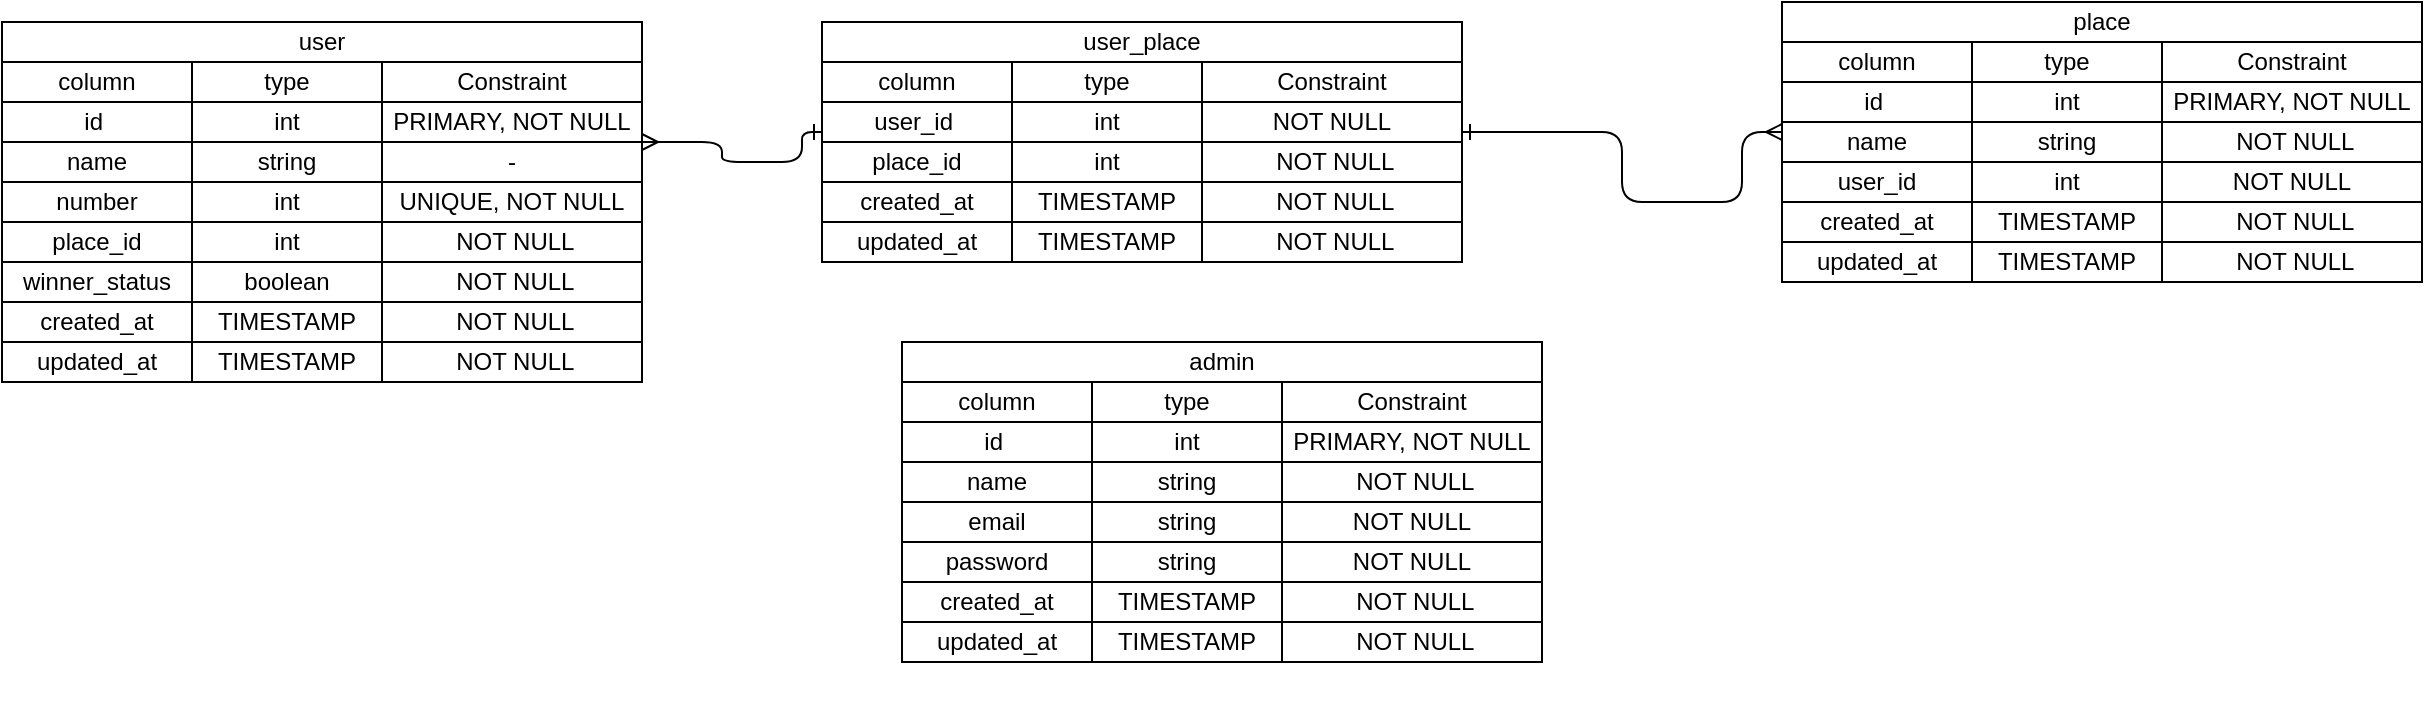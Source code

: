 <mxfile>
    <diagram id="RN6SLA3WcXW83YYb-3Je" name="ページ1">
        <mxGraphModel dx="817" dy="868" grid="1" gridSize="10" guides="1" tooltips="1" connect="1" arrows="1" fold="1" page="1" pageScale="1" pageWidth="3300" pageHeight="4681" math="0" shadow="0">
            <root>
                <mxCell id="0"/>
                <mxCell id="1" parent="0"/>
                <mxCell id="75" value="" style="group" parent="1" vertex="1" connectable="0">
                    <mxGeometry x="290" y="250" width="320" height="180" as="geometry"/>
                </mxCell>
                <mxCell id="35" value="" style="group" parent="75" vertex="1" connectable="0">
                    <mxGeometry y="20" width="320" height="160" as="geometry"/>
                </mxCell>
                <mxCell id="28" value="" style="group" parent="35" vertex="1" connectable="0">
                    <mxGeometry width="320" height="120" as="geometry"/>
                </mxCell>
                <mxCell id="26" value="" style="group" parent="28" vertex="1" connectable="0">
                    <mxGeometry width="320" height="120" as="geometry"/>
                </mxCell>
                <mxCell id="3" value="id&amp;nbsp;" style="whiteSpace=wrap;html=1;" parent="26" vertex="1">
                    <mxGeometry y="20" width="95" height="20" as="geometry"/>
                </mxCell>
                <mxCell id="5" value="name" style="whiteSpace=wrap;html=1;" parent="26" vertex="1">
                    <mxGeometry y="40" width="95" height="20" as="geometry"/>
                </mxCell>
                <mxCell id="6" value="string" style="whiteSpace=wrap;html=1;" parent="26" vertex="1">
                    <mxGeometry x="95" y="40" width="95" height="20" as="geometry"/>
                </mxCell>
                <mxCell id="4" value="int" style="whiteSpace=wrap;html=1;" parent="26" vertex="1">
                    <mxGeometry x="95" y="20" width="95" height="20" as="geometry"/>
                </mxCell>
                <mxCell id="61" value="-" style="whiteSpace=wrap;html=1;" parent="26" vertex="1">
                    <mxGeometry x="190" y="40" width="130" height="20" as="geometry"/>
                </mxCell>
                <mxCell id="67" value="column" style="whiteSpace=wrap;html=1;" parent="26" vertex="1">
                    <mxGeometry width="95" height="20" as="geometry"/>
                </mxCell>
                <mxCell id="68" value="type" style="whiteSpace=wrap;html=1;" parent="26" vertex="1">
                    <mxGeometry x="95" width="95" height="20" as="geometry"/>
                </mxCell>
                <mxCell id="69" value="Constraint" style="whiteSpace=wrap;html=1;" parent="26" vertex="1">
                    <mxGeometry x="190" width="130" height="20" as="geometry"/>
                </mxCell>
                <mxCell id="72" value="number" style="whiteSpace=wrap;html=1;" parent="35" vertex="1">
                    <mxGeometry y="60" width="95" height="20" as="geometry"/>
                </mxCell>
                <mxCell id="73" value="int" style="whiteSpace=wrap;html=1;" parent="35" vertex="1">
                    <mxGeometry x="95" y="60" width="95" height="20" as="geometry"/>
                </mxCell>
                <mxCell id="74" value="UNIQUE, NOT NULL" style="whiteSpace=wrap;html=1;" parent="35" vertex="1">
                    <mxGeometry x="190" y="60" width="130" height="20" as="geometry"/>
                </mxCell>
                <mxCell id="7" value="place_id" style="whiteSpace=wrap;html=1;" parent="35" vertex="1">
                    <mxGeometry y="80" width="95" height="20" as="geometry"/>
                </mxCell>
                <mxCell id="24" value="winner_status" style="whiteSpace=wrap;html=1;" parent="35" vertex="1">
                    <mxGeometry y="100" width="95" height="20" as="geometry"/>
                </mxCell>
                <mxCell id="25" value="boolean" style="whiteSpace=wrap;html=1;" parent="35" vertex="1">
                    <mxGeometry x="95" y="100" width="95" height="20" as="geometry"/>
                </mxCell>
                <mxCell id="63" value="&amp;nbsp;NOT NULL" style="whiteSpace=wrap;html=1;" parent="35" vertex="1">
                    <mxGeometry x="190" y="80" width="130" height="20" as="geometry"/>
                </mxCell>
                <mxCell id="65" value="&amp;nbsp;NOT NULL" style="whiteSpace=wrap;html=1;" parent="35" vertex="1">
                    <mxGeometry x="190" y="120" width="130" height="20" as="geometry"/>
                </mxCell>
                <mxCell id="71" value="int" style="whiteSpace=wrap;html=1;" parent="35" vertex="1">
                    <mxGeometry x="95" y="80" width="95" height="20" as="geometry"/>
                </mxCell>
                <mxCell id="31" value="created_at" style="whiteSpace=wrap;html=1;" parent="35" vertex="1">
                    <mxGeometry y="120" width="95" height="20" as="geometry"/>
                </mxCell>
                <mxCell id="32" value="TIMESTAMP" style="whiteSpace=wrap;html=1;" parent="35" vertex="1">
                    <mxGeometry x="95" y="120" width="95" height="20" as="geometry"/>
                </mxCell>
                <mxCell id="33" value="updated_at" style="whiteSpace=wrap;html=1;" parent="35" vertex="1">
                    <mxGeometry y="140" width="95" height="20" as="geometry"/>
                </mxCell>
                <mxCell id="34" value="&lt;span&gt;TIMESTAMP&lt;/span&gt;" style="whiteSpace=wrap;html=1;" parent="35" vertex="1">
                    <mxGeometry x="95" y="140" width="95" height="20" as="geometry"/>
                </mxCell>
                <mxCell id="64" value="&amp;nbsp;NOT NULL" style="whiteSpace=wrap;html=1;" parent="35" vertex="1">
                    <mxGeometry x="190" y="100" width="130" height="20" as="geometry"/>
                </mxCell>
                <mxCell id="66" value="&amp;nbsp;NOT NULL" style="whiteSpace=wrap;html=1;" parent="35" vertex="1">
                    <mxGeometry x="190" y="140" width="130" height="20" as="geometry"/>
                </mxCell>
                <mxCell id="59" value="PRIMARY, NOT NULL" style="whiteSpace=wrap;html=1;" parent="75" vertex="1">
                    <mxGeometry x="190" y="40" width="130" height="20" as="geometry"/>
                </mxCell>
                <mxCell id="2" value="user" style="whiteSpace=wrap;html=1;" parent="75" vertex="1">
                    <mxGeometry width="320" height="20" as="geometry"/>
                </mxCell>
                <mxCell id="77" value="" style="group" parent="1" vertex="1" connectable="0">
                    <mxGeometry x="1180" y="240" width="320" height="180" as="geometry"/>
                </mxCell>
                <mxCell id="78" value="" style="group" parent="77" vertex="1" connectable="0">
                    <mxGeometry y="20" width="320" height="160" as="geometry"/>
                </mxCell>
                <mxCell id="133" value="" style="group" parent="78" vertex="1" connectable="0">
                    <mxGeometry width="320" height="120" as="geometry"/>
                </mxCell>
                <mxCell id="79" value="" style="group" parent="133" vertex="1" connectable="0">
                    <mxGeometry width="320" height="120" as="geometry"/>
                </mxCell>
                <mxCell id="80" value="" style="group" parent="79" vertex="1" connectable="0">
                    <mxGeometry width="320" height="120" as="geometry"/>
                </mxCell>
                <mxCell id="81" value="id&amp;nbsp;" style="whiteSpace=wrap;html=1;" parent="80" vertex="1">
                    <mxGeometry y="20" width="95" height="20" as="geometry"/>
                </mxCell>
                <mxCell id="82" value="name" style="whiteSpace=wrap;html=1;" parent="80" vertex="1">
                    <mxGeometry y="40" width="95" height="20" as="geometry"/>
                </mxCell>
                <mxCell id="86" value="column" style="whiteSpace=wrap;html=1;" parent="80" vertex="1">
                    <mxGeometry width="95" height="20" as="geometry"/>
                </mxCell>
                <mxCell id="98" value="created_at" style="whiteSpace=wrap;html=1;" parent="80" vertex="1">
                    <mxGeometry y="80" width="95" height="20" as="geometry"/>
                </mxCell>
                <mxCell id="100" value="updated_at" style="whiteSpace=wrap;html=1;" parent="80" vertex="1">
                    <mxGeometry y="100" width="95" height="20" as="geometry"/>
                </mxCell>
                <mxCell id="132" value="" style="group" parent="80" vertex="1" connectable="0">
                    <mxGeometry x="95" width="225" height="120" as="geometry"/>
                </mxCell>
                <mxCell id="83" value="string" style="whiteSpace=wrap;html=1;" parent="132" vertex="1">
                    <mxGeometry y="40" width="95" height="20" as="geometry"/>
                </mxCell>
                <mxCell id="84" value="int" style="whiteSpace=wrap;html=1;" parent="132" vertex="1">
                    <mxGeometry y="20" width="95" height="20" as="geometry"/>
                </mxCell>
                <mxCell id="85" value="&amp;nbsp;NOT NULL" style="whiteSpace=wrap;html=1;" parent="132" vertex="1">
                    <mxGeometry x="95" y="40" width="130" height="20" as="geometry"/>
                </mxCell>
                <mxCell id="87" value="type" style="whiteSpace=wrap;html=1;" parent="132" vertex="1">
                    <mxGeometry width="95" height="20" as="geometry"/>
                </mxCell>
                <mxCell id="88" value="Constraint" style="whiteSpace=wrap;html=1;" parent="132" vertex="1">
                    <mxGeometry x="95" width="130" height="20" as="geometry"/>
                </mxCell>
                <mxCell id="96" value="&amp;nbsp;NOT NULL" style="whiteSpace=wrap;html=1;" parent="132" vertex="1">
                    <mxGeometry x="95" y="80" width="130" height="20" as="geometry"/>
                </mxCell>
                <mxCell id="99" value="TIMESTAMP" style="whiteSpace=wrap;html=1;" parent="132" vertex="1">
                    <mxGeometry y="80" width="95" height="20" as="geometry"/>
                </mxCell>
                <mxCell id="101" value="&lt;span&gt;TIMESTAMP&lt;/span&gt;" style="whiteSpace=wrap;html=1;" parent="132" vertex="1">
                    <mxGeometry y="100" width="95" height="20" as="geometry"/>
                </mxCell>
                <mxCell id="103" value="&amp;nbsp;NOT NULL" style="whiteSpace=wrap;html=1;" parent="132" vertex="1">
                    <mxGeometry x="95" y="100" width="130" height="20" as="geometry"/>
                </mxCell>
                <mxCell id="89" value="user_id" style="whiteSpace=wrap;html=1;" parent="133" vertex="1">
                    <mxGeometry y="60" width="95" height="20" as="geometry"/>
                </mxCell>
                <mxCell id="90" value="int" style="whiteSpace=wrap;html=1;" parent="133" vertex="1">
                    <mxGeometry x="95" y="60" width="95" height="20" as="geometry"/>
                </mxCell>
                <mxCell id="91" value="NOT NULL" style="whiteSpace=wrap;html=1;" parent="133" vertex="1">
                    <mxGeometry x="190" y="60" width="130" height="20" as="geometry"/>
                </mxCell>
                <mxCell id="104" value="PRIMARY, NOT NULL" style="whiteSpace=wrap;html=1;" parent="77" vertex="1">
                    <mxGeometry x="190" y="40" width="130" height="20" as="geometry"/>
                </mxCell>
                <mxCell id="105" value="place" style="whiteSpace=wrap;html=1;" parent="77" vertex="1">
                    <mxGeometry width="320" height="20" as="geometry"/>
                </mxCell>
                <mxCell id="106" value="" style="group" parent="1" vertex="1" connectable="0">
                    <mxGeometry x="740" y="410" width="320" height="190" as="geometry"/>
                </mxCell>
                <mxCell id="107" value="" style="group" parent="106" vertex="1" connectable="0">
                    <mxGeometry y="20" width="320" height="170" as="geometry"/>
                </mxCell>
                <mxCell id="108" value="" style="group" parent="107" vertex="1" connectable="0">
                    <mxGeometry width="320" height="140" as="geometry"/>
                </mxCell>
                <mxCell id="109" value="" style="group" parent="108" vertex="1" connectable="0">
                    <mxGeometry width="320" height="140" as="geometry"/>
                </mxCell>
                <mxCell id="110" value="id&amp;nbsp;" style="whiteSpace=wrap;html=1;" parent="109" vertex="1">
                    <mxGeometry y="20" width="95" height="20" as="geometry"/>
                </mxCell>
                <mxCell id="111" value="name" style="whiteSpace=wrap;html=1;" parent="109" vertex="1">
                    <mxGeometry y="40" width="95" height="20" as="geometry"/>
                </mxCell>
                <mxCell id="112" value="string" style="whiteSpace=wrap;html=1;" parent="109" vertex="1">
                    <mxGeometry x="95" y="40" width="95" height="20" as="geometry"/>
                </mxCell>
                <mxCell id="113" value="int" style="whiteSpace=wrap;html=1;" parent="109" vertex="1">
                    <mxGeometry x="95" y="20" width="95" height="20" as="geometry"/>
                </mxCell>
                <mxCell id="114" value="&amp;nbsp;NOT NULL" style="whiteSpace=wrap;html=1;" parent="109" vertex="1">
                    <mxGeometry x="190" y="40" width="130" height="20" as="geometry"/>
                </mxCell>
                <mxCell id="115" value="column" style="whiteSpace=wrap;html=1;" parent="109" vertex="1">
                    <mxGeometry width="95" height="20" as="geometry"/>
                </mxCell>
                <mxCell id="116" value="type" style="whiteSpace=wrap;html=1;" parent="109" vertex="1">
                    <mxGeometry x="95" width="95" height="20" as="geometry"/>
                </mxCell>
                <mxCell id="117" value="Constraint" style="whiteSpace=wrap;html=1;" parent="109" vertex="1">
                    <mxGeometry x="190" width="130" height="20" as="geometry"/>
                </mxCell>
                <mxCell id="129" value="password" style="whiteSpace=wrap;html=1;" parent="109" vertex="1">
                    <mxGeometry y="80" width="95" height="20" as="geometry"/>
                </mxCell>
                <mxCell id="130" value="string" style="whiteSpace=wrap;html=1;" parent="109" vertex="1">
                    <mxGeometry x="95" y="80" width="95" height="20" as="geometry"/>
                </mxCell>
                <mxCell id="131" value="NOT NULL" style="whiteSpace=wrap;html=1;" parent="109" vertex="1">
                    <mxGeometry x="190" y="80" width="130" height="20" as="geometry"/>
                </mxCell>
                <mxCell id="121" value="updated_at" style="whiteSpace=wrap;html=1;" parent="109" vertex="1">
                    <mxGeometry y="120" width="95" height="20" as="geometry"/>
                </mxCell>
                <mxCell id="122" value="&lt;span&gt;TIMESTAMP&lt;/span&gt;" style="whiteSpace=wrap;html=1;" parent="109" vertex="1">
                    <mxGeometry x="95" y="120" width="95" height="20" as="geometry"/>
                </mxCell>
                <mxCell id="123" value="&amp;nbsp;NOT NULL" style="whiteSpace=wrap;html=1;" parent="109" vertex="1">
                    <mxGeometry x="190" y="120" width="130" height="20" as="geometry"/>
                </mxCell>
                <mxCell id="118" value="&amp;nbsp;NOT NULL" style="whiteSpace=wrap;html=1;" parent="109" vertex="1">
                    <mxGeometry x="190" y="100" width="130" height="20" as="geometry"/>
                </mxCell>
                <mxCell id="119" value="created_at" style="whiteSpace=wrap;html=1;" parent="109" vertex="1">
                    <mxGeometry y="100" width="95" height="20" as="geometry"/>
                </mxCell>
                <mxCell id="120" value="TIMESTAMP" style="whiteSpace=wrap;html=1;" parent="109" vertex="1">
                    <mxGeometry x="95" y="100" width="95" height="20" as="geometry"/>
                </mxCell>
                <mxCell id="124" value="email" style="whiteSpace=wrap;html=1;" parent="107" vertex="1">
                    <mxGeometry y="60" width="95" height="20" as="geometry"/>
                </mxCell>
                <mxCell id="125" value="string" style="whiteSpace=wrap;html=1;" parent="107" vertex="1">
                    <mxGeometry x="95" y="60" width="95" height="20" as="geometry"/>
                </mxCell>
                <mxCell id="126" value="NOT NULL" style="whiteSpace=wrap;html=1;" parent="107" vertex="1">
                    <mxGeometry x="190" y="60" width="130" height="20" as="geometry"/>
                </mxCell>
                <mxCell id="127" value="PRIMARY, NOT NULL" style="whiteSpace=wrap;html=1;" parent="106" vertex="1">
                    <mxGeometry x="190" y="40" width="130" height="20" as="geometry"/>
                </mxCell>
                <mxCell id="128" value="admin" style="whiteSpace=wrap;html=1;" parent="106" vertex="1">
                    <mxGeometry width="320" height="20" as="geometry"/>
                </mxCell>
                <mxCell id="135" value="" style="group" vertex="1" connectable="0" parent="1">
                    <mxGeometry x="700" y="250" width="320" height="180" as="geometry"/>
                </mxCell>
                <mxCell id="136" value="" style="group" vertex="1" connectable="0" parent="135">
                    <mxGeometry y="20" width="320" height="160" as="geometry"/>
                </mxCell>
                <mxCell id="137" value="" style="group" vertex="1" connectable="0" parent="136">
                    <mxGeometry width="320" height="120" as="geometry"/>
                </mxCell>
                <mxCell id="138" value="" style="group" vertex="1" connectable="0" parent="137">
                    <mxGeometry width="320" height="120" as="geometry"/>
                </mxCell>
                <mxCell id="139" value="" style="group" vertex="1" connectable="0" parent="138">
                    <mxGeometry width="320" height="120" as="geometry"/>
                </mxCell>
                <mxCell id="140" value="user_id&amp;nbsp;" style="whiteSpace=wrap;html=1;" vertex="1" parent="139">
                    <mxGeometry y="20" width="95" height="20" as="geometry"/>
                </mxCell>
                <mxCell id="141" value="place_id" style="whiteSpace=wrap;html=1;" vertex="1" parent="139">
                    <mxGeometry y="40" width="95" height="20" as="geometry"/>
                </mxCell>
                <mxCell id="142" value="column" style="whiteSpace=wrap;html=1;" vertex="1" parent="139">
                    <mxGeometry width="95" height="20" as="geometry"/>
                </mxCell>
                <mxCell id="143" value="created_at" style="whiteSpace=wrap;html=1;" vertex="1" parent="139">
                    <mxGeometry y="60" width="95" height="20" as="geometry"/>
                </mxCell>
                <mxCell id="144" value="updated_at" style="whiteSpace=wrap;html=1;" vertex="1" parent="139">
                    <mxGeometry y="80" width="95" height="20" as="geometry"/>
                </mxCell>
                <mxCell id="145" value="" style="group" vertex="1" connectable="0" parent="139">
                    <mxGeometry x="95" width="225" height="120" as="geometry"/>
                </mxCell>
                <mxCell id="146" value="int" style="whiteSpace=wrap;html=1;" vertex="1" parent="145">
                    <mxGeometry y="40" width="95" height="20" as="geometry"/>
                </mxCell>
                <mxCell id="147" value="int" style="whiteSpace=wrap;html=1;" vertex="1" parent="145">
                    <mxGeometry y="20" width="95" height="20" as="geometry"/>
                </mxCell>
                <mxCell id="148" value="&amp;nbsp;NOT NULL" style="whiteSpace=wrap;html=1;" vertex="1" parent="145">
                    <mxGeometry x="95" y="40" width="130" height="20" as="geometry"/>
                </mxCell>
                <mxCell id="149" value="type" style="whiteSpace=wrap;html=1;" vertex="1" parent="145">
                    <mxGeometry width="95" height="20" as="geometry"/>
                </mxCell>
                <mxCell id="150" value="Constraint" style="whiteSpace=wrap;html=1;" vertex="1" parent="145">
                    <mxGeometry x="95" width="130" height="20" as="geometry"/>
                </mxCell>
                <mxCell id="151" value="&amp;nbsp;NOT NULL" style="whiteSpace=wrap;html=1;" vertex="1" parent="145">
                    <mxGeometry x="95" y="60" width="130" height="20" as="geometry"/>
                </mxCell>
                <mxCell id="152" value="TIMESTAMP" style="whiteSpace=wrap;html=1;" vertex="1" parent="145">
                    <mxGeometry y="60" width="95" height="20" as="geometry"/>
                </mxCell>
                <mxCell id="153" value="&lt;span&gt;TIMESTAMP&lt;/span&gt;" style="whiteSpace=wrap;html=1;" vertex="1" parent="145">
                    <mxGeometry y="80" width="95" height="20" as="geometry"/>
                </mxCell>
                <mxCell id="154" value="&amp;nbsp;NOT NULL" style="whiteSpace=wrap;html=1;" vertex="1" parent="145">
                    <mxGeometry x="95" y="80" width="130" height="20" as="geometry"/>
                </mxCell>
                <mxCell id="158" value="NOT NULL" style="whiteSpace=wrap;html=1;" vertex="1" parent="135">
                    <mxGeometry x="190" y="40" width="130" height="20" as="geometry"/>
                </mxCell>
                <mxCell id="159" value="user_place" style="whiteSpace=wrap;html=1;" vertex="1" parent="135">
                    <mxGeometry width="320" height="20" as="geometry"/>
                </mxCell>
                <mxCell id="161" style="edgeStyle=orthogonalEdgeStyle;html=1;exitX=1;exitY=1;exitDx=0;exitDy=0;entryX=0;entryY=0.75;entryDx=0;entryDy=0;endArrow=ERone;endFill=0;startArrow=ERmany;startFill=0;" edge="1" parent="1" source="59" target="140">
                    <mxGeometry relative="1" as="geometry">
                        <Array as="points">
                            <mxPoint x="650" y="320"/>
                            <mxPoint x="690" y="320"/>
                            <mxPoint x="690" y="305"/>
                        </Array>
                    </mxGeometry>
                </mxCell>
                <mxCell id="162" style="edgeStyle=orthogonalEdgeStyle;html=1;exitX=1;exitY=0.75;exitDx=0;exitDy=0;startArrow=ERone;startFill=0;endArrow=ERmany;endFill=0;" edge="1" parent="1" source="158">
                    <mxGeometry relative="1" as="geometry">
                        <mxPoint x="1180" y="305" as="targetPoint"/>
                        <Array as="points">
                            <mxPoint x="1100" y="305"/>
                            <mxPoint x="1100" y="340"/>
                            <mxPoint x="1160" y="340"/>
                            <mxPoint x="1160" y="305"/>
                        </Array>
                    </mxGeometry>
                </mxCell>
            </root>
        </mxGraphModel>
    </diagram>
</mxfile>